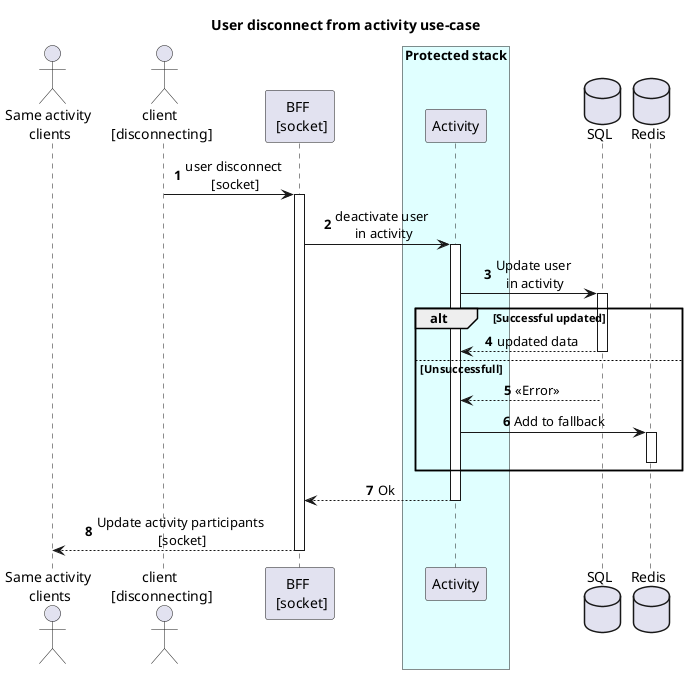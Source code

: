 @startuml
  title "User disconnect from activity use-case"

  autonumber
  autoactivate on
  skinparam sequenceMessageAlign center

  actor "Same activity \nclients" as colleageClients
  actor "client \n[disconnecting]" as client
  participant "BFF \n [socket]" as BFF
  box "Protected stack" #LightCyan
  participant Activity
  end box
  database SQL
  database Redis

  client -> BFF: user disconnect \n[socket]
  BFF -> Activity: deactivate user \nin activity
  Activity -> SQL: Update user \nin activity
  alt Successful updated
    Activity <-- SQL: updated data
  else Unsuccessfull
    Activity <-- SQL: <<Error>>
    Activity -> Redis: Add to fallback
    deactivate Redis
  end
  BFF <-- Activity: Ok
  colleageClients <-- BFF: Update activity participants \n[socket]

@enduml